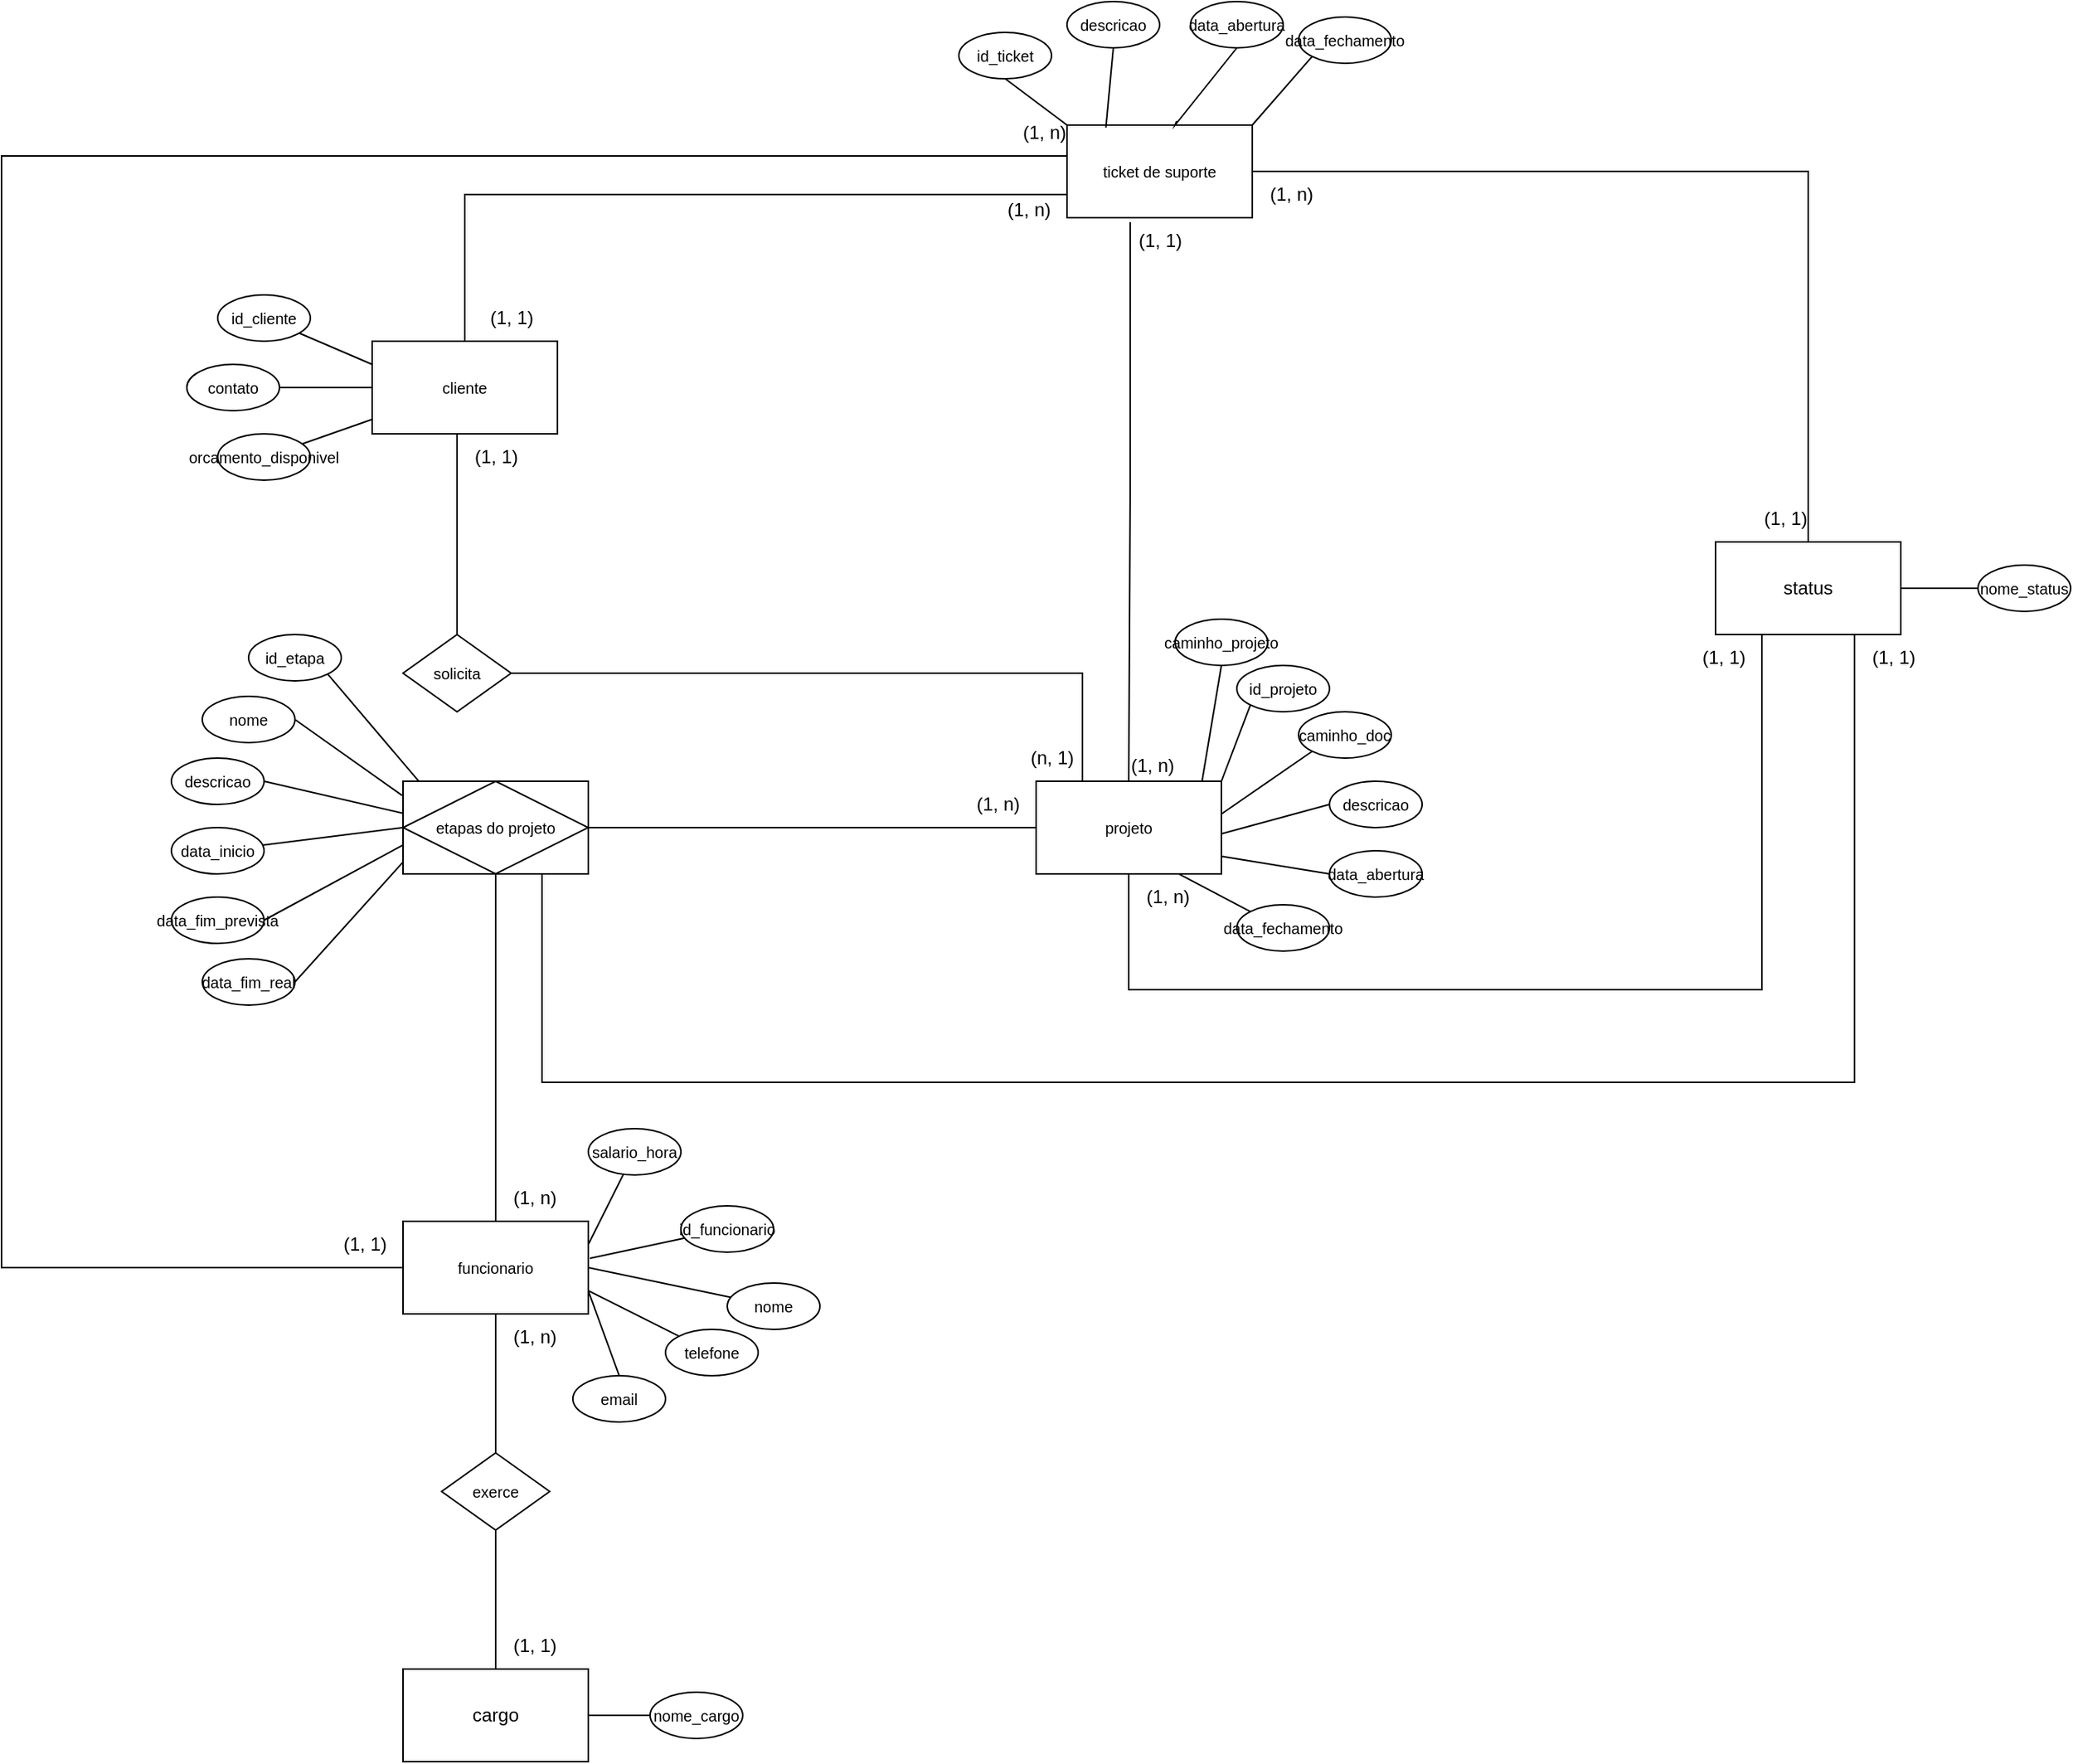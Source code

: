 <mxfile version="26.2.14">
  <diagram name="Page-1" id="vnKPR2s2aBz3UK-0kXDp">
    <mxGraphModel dx="2479" dy="1989" grid="1" gridSize="10" guides="1" tooltips="1" connect="1" arrows="1" fold="1" page="1" pageScale="1" pageWidth="850" pageHeight="1100" math="0" shadow="0">
      <root>
        <mxCell id="0" />
        <mxCell id="1" parent="0" />
        <mxCell id="rlX04aoV6FrLViZ-BKRS-1" value="cargo" style="rounded=0;whiteSpace=wrap;html=1;" parent="1" vertex="1">
          <mxGeometry x="170" y="1010" width="120" height="60" as="geometry" />
        </mxCell>
        <mxCell id="rlX04aoV6FrLViZ-BKRS-3" style="edgeStyle=orthogonalEdgeStyle;rounded=0;orthogonalLoop=1;jettySize=auto;html=1;exitX=1;exitY=0.25;exitDx=0;exitDy=0;endArrow=none;startFill=0;entryX=0;entryY=0.75;entryDx=0;entryDy=0;" parent="1" source="rlX04aoV6FrLViZ-BKRS-4" target="rlX04aoV6FrLViZ-BKRS-5" edge="1">
          <mxGeometry relative="1" as="geometry">
            <mxPoint x="540" y="165" as="targetPoint" />
            <Array as="points">
              <mxPoint x="210" y="165" />
              <mxPoint x="210" y="55" />
            </Array>
          </mxGeometry>
        </mxCell>
        <mxCell id="rlX04aoV6FrLViZ-BKRS-4" value="&lt;font style=&quot;font-size: 10px;&quot;&gt;cliente&lt;/font&gt;" style="rounded=0;whiteSpace=wrap;html=1;" parent="1" vertex="1">
          <mxGeometry x="150" y="150" width="120" height="60" as="geometry" />
        </mxCell>
        <mxCell id="jFBkz2gzpeNUejiPyCOK-3" style="edgeStyle=orthogonalEdgeStyle;rounded=0;orthogonalLoop=1;jettySize=auto;html=1;exitX=1;exitY=0.5;exitDx=0;exitDy=0;entryX=0;entryY=0.5;entryDx=0;entryDy=0;endArrow=none;startFill=0;" parent="1" source="rlX04aoV6FrLViZ-BKRS-5" target="jFBkz2gzpeNUejiPyCOK-1" edge="1">
          <mxGeometry relative="1" as="geometry">
            <Array as="points">
              <mxPoint x="1080" y="40" />
              <mxPoint x="1080" y="310" />
            </Array>
          </mxGeometry>
        </mxCell>
        <mxCell id="rlX04aoV6FrLViZ-BKRS-5" value="&lt;span style=&quot;font-size: 10px;&quot;&gt;ticket de suporte&lt;/span&gt;" style="rounded=0;whiteSpace=wrap;html=1;" parent="1" vertex="1">
          <mxGeometry x="600" y="10" width="120" height="60" as="geometry" />
        </mxCell>
        <mxCell id="jFBkz2gzpeNUejiPyCOK-4" style="edgeStyle=orthogonalEdgeStyle;rounded=0;orthogonalLoop=1;jettySize=auto;html=1;entryX=0.25;entryY=1;entryDx=0;entryDy=0;exitX=0.5;exitY=1;exitDx=0;exitDy=0;" parent="1" edge="1">
          <mxGeometry relative="1" as="geometry">
            <mxPoint x="1050" y="325" as="targetPoint" />
            <mxPoint x="640" y="480" as="sourcePoint" />
            <Array as="points">
              <mxPoint x="640" y="570" />
              <mxPoint x="1050" y="570" />
            </Array>
          </mxGeometry>
        </mxCell>
        <mxCell id="rlX04aoV6FrLViZ-BKRS-6" value="&lt;font style=&quot;font-size: 10px;&quot;&gt;projeto&lt;/font&gt;" style="rounded=0;whiteSpace=wrap;html=1;" parent="1" vertex="1">
          <mxGeometry x="580" y="435" width="120" height="60" as="geometry" />
        </mxCell>
        <mxCell id="rlX04aoV6FrLViZ-BKRS-7" style="edgeStyle=orthogonalEdgeStyle;rounded=0;orthogonalLoop=1;jettySize=auto;html=1;exitX=0.5;exitY=1;exitDx=0;exitDy=0;" parent="1" source="rlX04aoV6FrLViZ-BKRS-6" target="rlX04aoV6FrLViZ-BKRS-6" edge="1">
          <mxGeometry relative="1" as="geometry" />
        </mxCell>
        <mxCell id="rlX04aoV6FrLViZ-BKRS-8" style="edgeStyle=orthogonalEdgeStyle;rounded=0;orthogonalLoop=1;jettySize=auto;html=1;entryX=0.5;entryY=0;entryDx=0;entryDy=0;endArrow=none;startFill=0;" parent="1" source="rlX04aoV6FrLViZ-BKRS-9" target="rlX04aoV6FrLViZ-BKRS-1" edge="1">
          <mxGeometry relative="1" as="geometry" />
        </mxCell>
        <mxCell id="rlX04aoV6FrLViZ-BKRS-9" value="&lt;font style=&quot;font-size: 10px;&quot;&gt;exerce&lt;/font&gt;" style="rhombus;whiteSpace=wrap;html=1;" parent="1" vertex="1">
          <mxGeometry x="195" y="870" width="70" height="50" as="geometry" />
        </mxCell>
        <mxCell id="rlX04aoV6FrLViZ-BKRS-10" style="edgeStyle=orthogonalEdgeStyle;rounded=0;orthogonalLoop=1;jettySize=auto;html=1;endArrow=none;startFill=0;exitX=0.341;exitY=1.048;exitDx=0;exitDy=0;exitPerimeter=0;" parent="1" target="rlX04aoV6FrLViZ-BKRS-6" edge="1" source="rlX04aoV6FrLViZ-BKRS-5">
          <mxGeometry relative="1" as="geometry">
            <mxPoint x="640" y="80" as="sourcePoint" />
          </mxGeometry>
        </mxCell>
        <mxCell id="jFBkz2gzpeNUejiPyCOK-5" style="edgeStyle=orthogonalEdgeStyle;rounded=0;orthogonalLoop=1;jettySize=auto;html=1;exitX=0.75;exitY=1;exitDx=0;exitDy=0;endArrow=none;startFill=0;entryX=0.75;entryY=1;entryDx=0;entryDy=0;" parent="1" source="rlX04aoV6FrLViZ-BKRS-12" target="jFBkz2gzpeNUejiPyCOK-1" edge="1">
          <mxGeometry relative="1" as="geometry">
            <mxPoint x="1080" y="370" as="targetPoint" />
            <Array as="points">
              <mxPoint x="260" y="630" />
              <mxPoint x="1110" y="630" />
            </Array>
          </mxGeometry>
        </mxCell>
        <mxCell id="rlX04aoV6FrLViZ-BKRS-12" value="" style="rounded=0;whiteSpace=wrap;html=1;" parent="1" vertex="1">
          <mxGeometry x="170" y="435" width="120" height="60" as="geometry" />
        </mxCell>
        <mxCell id="rlX04aoV6FrLViZ-BKRS-13" style="edgeStyle=orthogonalEdgeStyle;rounded=0;orthogonalLoop=1;jettySize=auto;html=1;exitX=0.5;exitY=1;exitDx=0;exitDy=0;" parent="1" source="rlX04aoV6FrLViZ-BKRS-12" target="rlX04aoV6FrLViZ-BKRS-12" edge="1">
          <mxGeometry relative="1" as="geometry" />
        </mxCell>
        <mxCell id="rlX04aoV6FrLViZ-BKRS-14" style="edgeStyle=orthogonalEdgeStyle;rounded=0;orthogonalLoop=1;jettySize=auto;html=1;entryX=0;entryY=0.5;entryDx=0;entryDy=0;endArrow=none;startFill=0;" parent="1" source="rlX04aoV6FrLViZ-BKRS-16" target="rlX04aoV6FrLViZ-BKRS-6" edge="1">
          <mxGeometry relative="1" as="geometry" />
        </mxCell>
        <mxCell id="rlX04aoV6FrLViZ-BKRS-15" style="edgeStyle=orthogonalEdgeStyle;rounded=0;orthogonalLoop=1;jettySize=auto;html=1;entryX=0.5;entryY=0;entryDx=0;entryDy=0;endArrow=none;startFill=0;" parent="1" source="rlX04aoV6FrLViZ-BKRS-16" target="rlX04aoV6FrLViZ-BKRS-19" edge="1">
          <mxGeometry relative="1" as="geometry" />
        </mxCell>
        <mxCell id="rlX04aoV6FrLViZ-BKRS-16" value="&lt;font style=&quot;font-size: 10px;&quot;&gt;etapas do projeto&lt;/font&gt;" style="rhombus;whiteSpace=wrap;html=1;" parent="1" vertex="1">
          <mxGeometry x="170" y="435" width="120" height="60" as="geometry" />
        </mxCell>
        <mxCell id="rlX04aoV6FrLViZ-BKRS-17" style="edgeStyle=orthogonalEdgeStyle;rounded=0;orthogonalLoop=1;jettySize=auto;html=1;exitX=0.5;exitY=1;exitDx=0;exitDy=0;" parent="1" edge="1">
          <mxGeometry relative="1" as="geometry">
            <mxPoint x="660" y="515" as="sourcePoint" />
            <mxPoint x="660" y="515" as="targetPoint" />
          </mxGeometry>
        </mxCell>
        <mxCell id="rlX04aoV6FrLViZ-BKRS-18" style="edgeStyle=orthogonalEdgeStyle;rounded=0;orthogonalLoop=1;jettySize=auto;html=1;entryX=0.5;entryY=0;entryDx=0;entryDy=0;endArrow=none;startFill=0;" parent="1" source="rlX04aoV6FrLViZ-BKRS-19" target="rlX04aoV6FrLViZ-BKRS-9" edge="1">
          <mxGeometry relative="1" as="geometry" />
        </mxCell>
        <mxCell id="jFBkz2gzpeNUejiPyCOK-14" style="edgeStyle=orthogonalEdgeStyle;rounded=0;orthogonalLoop=1;jettySize=auto;html=1;exitX=0;exitY=0.5;exitDx=0;exitDy=0;entryX=0;entryY=0.25;entryDx=0;entryDy=0;endArrow=none;startFill=0;" parent="1" source="rlX04aoV6FrLViZ-BKRS-19" target="rlX04aoV6FrLViZ-BKRS-5" edge="1">
          <mxGeometry relative="1" as="geometry">
            <Array as="points">
              <mxPoint x="-90" y="750" />
              <mxPoint x="-90" y="30" />
              <mxPoint x="600" y="30" />
            </Array>
          </mxGeometry>
        </mxCell>
        <mxCell id="rlX04aoV6FrLViZ-BKRS-19" value="&lt;font style=&quot;font-size: 10px;&quot;&gt;funcionario&lt;/font&gt;" style="rounded=0;whiteSpace=wrap;html=1;" parent="1" vertex="1">
          <mxGeometry x="170" y="720" width="120" height="60" as="geometry" />
        </mxCell>
        <mxCell id="rlX04aoV6FrLViZ-BKRS-20" style="edgeStyle=orthogonalEdgeStyle;rounded=0;orthogonalLoop=1;jettySize=auto;html=1;exitX=0.5;exitY=1;exitDx=0;exitDy=0;" parent="1" source="rlX04aoV6FrLViZ-BKRS-19" target="rlX04aoV6FrLViZ-BKRS-19" edge="1">
          <mxGeometry relative="1" as="geometry" />
        </mxCell>
        <mxCell id="rlX04aoV6FrLViZ-BKRS-21" style="rounded=0;orthogonalLoop=1;jettySize=auto;html=1;entryX=0;entryY=0.5;entryDx=0;entryDy=0;endArrow=none;startFill=0;" parent="1" source="rlX04aoV6FrLViZ-BKRS-22" target="rlX04aoV6FrLViZ-BKRS-4" edge="1">
          <mxGeometry relative="1" as="geometry" />
        </mxCell>
        <mxCell id="rlX04aoV6FrLViZ-BKRS-22" value="&lt;font style=&quot;font-size: 10px;&quot;&gt;contato&lt;/font&gt;" style="ellipse;whiteSpace=wrap;html=1;" parent="1" vertex="1">
          <mxGeometry x="30" y="165" width="60" height="30" as="geometry" />
        </mxCell>
        <mxCell id="rlX04aoV6FrLViZ-BKRS-23" style="rounded=0;orthogonalLoop=1;jettySize=auto;html=1;entryX=0;entryY=0.25;entryDx=0;entryDy=0;endArrow=none;startFill=0;" parent="1" source="rlX04aoV6FrLViZ-BKRS-24" target="rlX04aoV6FrLViZ-BKRS-4" edge="1">
          <mxGeometry relative="1" as="geometry" />
        </mxCell>
        <mxCell id="rlX04aoV6FrLViZ-BKRS-24" value="&lt;font style=&quot;font-size: 10px;&quot;&gt;id_cliente&lt;/font&gt;" style="ellipse;whiteSpace=wrap;html=1;" parent="1" vertex="1">
          <mxGeometry x="50" y="120" width="60" height="30" as="geometry" />
        </mxCell>
        <mxCell id="rlX04aoV6FrLViZ-BKRS-25" style="rounded=0;orthogonalLoop=1;jettySize=auto;html=1;exitX=0.5;exitY=1;exitDx=0;exitDy=0;endArrow=none;startFill=0;entryX=0;entryY=0;entryDx=0;entryDy=0;" parent="1" source="rlX04aoV6FrLViZ-BKRS-26" edge="1" target="rlX04aoV6FrLViZ-BKRS-5">
          <mxGeometry relative="1" as="geometry">
            <mxPoint x="650" y="10" as="targetPoint" />
          </mxGeometry>
        </mxCell>
        <mxCell id="rlX04aoV6FrLViZ-BKRS-26" value="&lt;font style=&quot;font-size: 10px;&quot;&gt;id_ticket&lt;/font&gt;" style="ellipse;whiteSpace=wrap;html=1;" parent="1" vertex="1">
          <mxGeometry x="530" y="-50" width="60" height="30" as="geometry" />
        </mxCell>
        <mxCell id="rlX04aoV6FrLViZ-BKRS-27" value="&lt;font style=&quot;font-size: 10px;&quot;&gt;descricao&lt;/font&gt;" style="ellipse;whiteSpace=wrap;html=1;" parent="1" vertex="1">
          <mxGeometry x="600" y="-70" width="60" height="30" as="geometry" />
        </mxCell>
        <mxCell id="rlX04aoV6FrLViZ-BKRS-28" style="rounded=0;orthogonalLoop=1;jettySize=auto;html=1;exitX=0.5;exitY=1;exitDx=0;exitDy=0;entryX=0.592;entryY=-0.042;entryDx=0;entryDy=0;endArrow=none;startFill=0;entryPerimeter=0;" parent="1" source="rlX04aoV6FrLViZ-BKRS-29" target="rlX04aoV6FrLViZ-BKRS-5" edge="1">
          <mxGeometry relative="1" as="geometry">
            <Array as="points">
              <mxPoint x="670" y="10" />
            </Array>
          </mxGeometry>
        </mxCell>
        <mxCell id="rlX04aoV6FrLViZ-BKRS-29" value="&lt;font style=&quot;font-size: 10px;&quot;&gt;data_abertura&lt;/font&gt;" style="ellipse;whiteSpace=wrap;html=1;" parent="1" vertex="1">
          <mxGeometry x="680" y="-70" width="60" height="30" as="geometry" />
        </mxCell>
        <mxCell id="rlX04aoV6FrLViZ-BKRS-30" style="rounded=0;orthogonalLoop=1;jettySize=auto;html=1;exitX=0;exitY=1;exitDx=0;exitDy=0;entryX=1;entryY=0;entryDx=0;entryDy=0;endArrow=none;startFill=0;" parent="1" source="rlX04aoV6FrLViZ-BKRS-31" edge="1" target="rlX04aoV6FrLViZ-BKRS-5">
          <mxGeometry relative="1" as="geometry">
            <mxPoint x="710.0" y="40" as="targetPoint" />
          </mxGeometry>
        </mxCell>
        <mxCell id="rlX04aoV6FrLViZ-BKRS-31" value="&lt;font style=&quot;font-size: 10px;&quot;&gt;data_fechamento&lt;/font&gt;" style="ellipse;whiteSpace=wrap;html=1;" parent="1" vertex="1">
          <mxGeometry x="750" y="-60" width="60" height="30" as="geometry" />
        </mxCell>
        <mxCell id="rlX04aoV6FrLViZ-BKRS-34" value="&lt;font style=&quot;font-size: 10px;&quot;&gt;descricao&lt;/font&gt;" style="ellipse;whiteSpace=wrap;html=1;" parent="1" vertex="1">
          <mxGeometry x="770" y="435" width="60" height="30" as="geometry" />
        </mxCell>
        <mxCell id="rlX04aoV6FrLViZ-BKRS-35" value="&lt;font style=&quot;font-size: 10px;&quot;&gt;data_abertura&lt;/font&gt;" style="ellipse;whiteSpace=wrap;html=1;" parent="1" vertex="1">
          <mxGeometry x="770" y="480" width="60" height="30" as="geometry" />
        </mxCell>
        <mxCell id="rlX04aoV6FrLViZ-BKRS-36" value="&lt;font style=&quot;font-size: 10px;&quot;&gt;caminho_doc&lt;/font&gt;" style="ellipse;whiteSpace=wrap;html=1;" parent="1" vertex="1">
          <mxGeometry x="750" y="390" width="60" height="30" as="geometry" />
        </mxCell>
        <mxCell id="rlX04aoV6FrLViZ-BKRS-37" value="&lt;font style=&quot;font-size: 10px;&quot;&gt;data_fechamento&lt;/font&gt;" style="ellipse;whiteSpace=wrap;html=1;" parent="1" vertex="1">
          <mxGeometry x="710" y="515" width="60" height="30" as="geometry" />
        </mxCell>
        <mxCell id="rlX04aoV6FrLViZ-BKRS-38" value="&lt;font style=&quot;font-size: 10px;&quot;&gt;id_projeto&lt;/font&gt;" style="ellipse;whiteSpace=wrap;html=1;" parent="1" vertex="1">
          <mxGeometry x="710" y="360" width="60" height="30" as="geometry" />
        </mxCell>
        <mxCell id="rlX04aoV6FrLViZ-BKRS-40" value="&lt;font style=&quot;font-size: 10px;&quot;&gt;caminho_projeto&lt;/font&gt;" style="ellipse;whiteSpace=wrap;html=1;" parent="1" vertex="1">
          <mxGeometry x="670" y="330" width="60" height="30" as="geometry" />
        </mxCell>
        <mxCell id="rlX04aoV6FrLViZ-BKRS-41" style="rounded=0;orthogonalLoop=1;jettySize=auto;html=1;entryX=0;entryY=0.5;entryDx=0;entryDy=0;endArrow=none;startFill=0;" parent="1" source="rlX04aoV6FrLViZ-BKRS-42" target="rlX04aoV6FrLViZ-BKRS-12" edge="1">
          <mxGeometry relative="1" as="geometry" />
        </mxCell>
        <mxCell id="rlX04aoV6FrLViZ-BKRS-42" value="&lt;font style=&quot;font-size: 10px;&quot;&gt;data_inicio&lt;/font&gt;" style="ellipse;whiteSpace=wrap;html=1;" parent="1" vertex="1">
          <mxGeometry x="20" y="465" width="60" height="30" as="geometry" />
        </mxCell>
        <mxCell id="rlX04aoV6FrLViZ-BKRS-44" value="&lt;font style=&quot;font-size: 10px;&quot;&gt;id_etapa&lt;/font&gt;" style="ellipse;whiteSpace=wrap;html=1;" parent="1" vertex="1">
          <mxGeometry x="70" y="340" width="60" height="30" as="geometry" />
        </mxCell>
        <mxCell id="rlX04aoV6FrLViZ-BKRS-45" value="&lt;font style=&quot;font-size: 10px;&quot;&gt;descricao&lt;/font&gt;" style="ellipse;whiteSpace=wrap;html=1;" parent="1" vertex="1">
          <mxGeometry x="20" y="420" width="60" height="30" as="geometry" />
        </mxCell>
        <mxCell id="rlX04aoV6FrLViZ-BKRS-46" value="&lt;font style=&quot;font-size: 10px;&quot;&gt;data_fim_real&lt;/font&gt;" style="ellipse;whiteSpace=wrap;html=1;" parent="1" vertex="1">
          <mxGeometry x="40" y="550" width="60" height="30" as="geometry" />
        </mxCell>
        <mxCell id="rlX04aoV6FrLViZ-BKRS-47" value="&lt;font style=&quot;font-size: 10px;&quot;&gt;nome&lt;/font&gt;" style="ellipse;whiteSpace=wrap;html=1;" parent="1" vertex="1">
          <mxGeometry x="40" y="380" width="60" height="30" as="geometry" />
        </mxCell>
        <mxCell id="rlX04aoV6FrLViZ-BKRS-48" value="&lt;font style=&quot;font-size: 10px;&quot;&gt;data_fim_prevista&lt;/font&gt;" style="ellipse;whiteSpace=wrap;html=1;" parent="1" vertex="1">
          <mxGeometry x="20" y="510" width="60" height="30" as="geometry" />
        </mxCell>
        <mxCell id="rlX04aoV6FrLViZ-BKRS-49" style="rounded=0;orthogonalLoop=1;jettySize=auto;html=1;entryX=1;entryY=0.25;entryDx=0;entryDy=0;endArrow=none;startFill=0;" parent="1" source="rlX04aoV6FrLViZ-BKRS-50" target="rlX04aoV6FrLViZ-BKRS-19" edge="1">
          <mxGeometry relative="1" as="geometry" />
        </mxCell>
        <mxCell id="rlX04aoV6FrLViZ-BKRS-50" value="&lt;font style=&quot;font-size: 10px;&quot;&gt;salario_hora&lt;/font&gt;" style="ellipse;whiteSpace=wrap;html=1;" parent="1" vertex="1">
          <mxGeometry x="290" y="660" width="60" height="30" as="geometry" />
        </mxCell>
        <mxCell id="rlX04aoV6FrLViZ-BKRS-51" style="rounded=0;orthogonalLoop=1;jettySize=auto;html=1;exitX=0.5;exitY=0;exitDx=0;exitDy=0;entryX=1;entryY=0.75;entryDx=0;entryDy=0;endArrow=none;startFill=0;" parent="1" source="rlX04aoV6FrLViZ-BKRS-52" target="rlX04aoV6FrLViZ-BKRS-19" edge="1">
          <mxGeometry relative="1" as="geometry" />
        </mxCell>
        <mxCell id="rlX04aoV6FrLViZ-BKRS-52" value="&lt;font style=&quot;font-size: 10px;&quot;&gt;email&lt;/font&gt;" style="ellipse;whiteSpace=wrap;html=1;" parent="1" vertex="1">
          <mxGeometry x="280" y="820" width="60" height="30" as="geometry" />
        </mxCell>
        <mxCell id="rlX04aoV6FrLViZ-BKRS-53" style="rounded=0;orthogonalLoop=1;jettySize=auto;html=1;entryX=1;entryY=0.75;entryDx=0;entryDy=0;endArrow=none;startFill=0;" parent="1" source="rlX04aoV6FrLViZ-BKRS-54" target="rlX04aoV6FrLViZ-BKRS-19" edge="1">
          <mxGeometry relative="1" as="geometry" />
        </mxCell>
        <mxCell id="rlX04aoV6FrLViZ-BKRS-54" value="&lt;font style=&quot;font-size: 10px;&quot;&gt;telefone&lt;/font&gt;" style="ellipse;whiteSpace=wrap;html=1;" parent="1" vertex="1">
          <mxGeometry x="340" y="790" width="60" height="30" as="geometry" />
        </mxCell>
        <mxCell id="rlX04aoV6FrLViZ-BKRS-55" style="rounded=0;orthogonalLoop=1;jettySize=auto;html=1;entryX=1;entryY=0.5;entryDx=0;entryDy=0;endArrow=none;startFill=0;" parent="1" source="rlX04aoV6FrLViZ-BKRS-56" target="rlX04aoV6FrLViZ-BKRS-19" edge="1">
          <mxGeometry relative="1" as="geometry" />
        </mxCell>
        <mxCell id="rlX04aoV6FrLViZ-BKRS-56" value="&lt;font style=&quot;font-size: 10px;&quot;&gt;nome&lt;/font&gt;" style="ellipse;whiteSpace=wrap;html=1;" parent="1" vertex="1">
          <mxGeometry x="380" y="760" width="60" height="30" as="geometry" />
        </mxCell>
        <mxCell id="rlX04aoV6FrLViZ-BKRS-57" style="rounded=0;orthogonalLoop=1;jettySize=auto;html=1;entryX=1.008;entryY=0.4;entryDx=0;entryDy=0;endArrow=none;startFill=0;entryPerimeter=0;" parent="1" source="rlX04aoV6FrLViZ-BKRS-58" target="rlX04aoV6FrLViZ-BKRS-19" edge="1">
          <mxGeometry relative="1" as="geometry" />
        </mxCell>
        <mxCell id="rlX04aoV6FrLViZ-BKRS-58" value="&lt;font style=&quot;font-size: 10px;&quot;&gt;id_funcionario&lt;/font&gt;" style="ellipse;whiteSpace=wrap;html=1;" parent="1" vertex="1">
          <mxGeometry x="350" y="710" width="60" height="30" as="geometry" />
        </mxCell>
        <mxCell id="rlX04aoV6FrLViZ-BKRS-59" style="rounded=0;orthogonalLoop=1;jettySize=auto;html=1;entryX=1;entryY=0.5;entryDx=0;entryDy=0;endArrow=none;startFill=0;" parent="1" source="rlX04aoV6FrLViZ-BKRS-60" target="rlX04aoV6FrLViZ-BKRS-1" edge="1">
          <mxGeometry relative="1" as="geometry" />
        </mxCell>
        <mxCell id="rlX04aoV6FrLViZ-BKRS-60" value="&lt;font style=&quot;font-size: 10px;&quot;&gt;nome_cargo&lt;/font&gt;" style="ellipse;whiteSpace=wrap;html=1;" parent="1" vertex="1">
          <mxGeometry x="330" y="1025" width="60" height="30" as="geometry" />
        </mxCell>
        <mxCell id="rlX04aoV6FrLViZ-BKRS-61" style="edgeStyle=orthogonalEdgeStyle;rounded=0;orthogonalLoop=1;jettySize=auto;html=1;endArrow=none;startFill=0;entryX=0.25;entryY=0;entryDx=0;entryDy=0;" parent="1" source="rlX04aoV6FrLViZ-BKRS-62" target="rlX04aoV6FrLViZ-BKRS-6" edge="1">
          <mxGeometry relative="1" as="geometry">
            <mxPoint x="590" y="380" as="targetPoint" />
          </mxGeometry>
        </mxCell>
        <mxCell id="rlX04aoV6FrLViZ-BKRS-62" value="&lt;font style=&quot;font-size: 10px;&quot;&gt;solicita&lt;/font&gt;" style="rhombus;whiteSpace=wrap;html=1;" parent="1" vertex="1">
          <mxGeometry x="170" y="340" width="70" height="50" as="geometry" />
        </mxCell>
        <mxCell id="rlX04aoV6FrLViZ-BKRS-63" value="&lt;font style=&quot;font-size: 10px;&quot;&gt;orcamento_disponivel&lt;/font&gt;" style="ellipse;whiteSpace=wrap;html=1;" parent="1" vertex="1">
          <mxGeometry x="50" y="210" width="60" height="30" as="geometry" />
        </mxCell>
        <mxCell id="rlX04aoV6FrLViZ-BKRS-64" style="rounded=0;orthogonalLoop=1;jettySize=auto;html=1;entryX=0;entryY=0.844;entryDx=0;entryDy=0;entryPerimeter=0;endArrow=none;startFill=0;" parent="1" source="rlX04aoV6FrLViZ-BKRS-63" target="rlX04aoV6FrLViZ-BKRS-4" edge="1">
          <mxGeometry relative="1" as="geometry" />
        </mxCell>
        <mxCell id="rlX04aoV6FrLViZ-BKRS-66" style="rounded=0;orthogonalLoop=1;jettySize=auto;html=1;exitX=0.5;exitY=1;exitDx=0;exitDy=0;entryX=0.895;entryY=0.006;entryDx=0;entryDy=0;entryPerimeter=0;endArrow=none;startFill=0;" parent="1" source="rlX04aoV6FrLViZ-BKRS-40" target="rlX04aoV6FrLViZ-BKRS-6" edge="1">
          <mxGeometry relative="1" as="geometry" />
        </mxCell>
        <mxCell id="rlX04aoV6FrLViZ-BKRS-68" style="rounded=0;orthogonalLoop=1;jettySize=auto;html=1;exitX=0;exitY=0;exitDx=0;exitDy=0;entryX=0.769;entryY=0.998;entryDx=0;entryDy=0;entryPerimeter=0;endArrow=none;startFill=0;" parent="1" source="rlX04aoV6FrLViZ-BKRS-37" target="rlX04aoV6FrLViZ-BKRS-6" edge="1">
          <mxGeometry relative="1" as="geometry" />
        </mxCell>
        <mxCell id="rlX04aoV6FrLViZ-BKRS-69" style="rounded=0;orthogonalLoop=1;jettySize=auto;html=1;exitX=0;exitY=0.5;exitDx=0;exitDy=0;entryX=1.001;entryY=0.811;entryDx=0;entryDy=0;entryPerimeter=0;endArrow=none;startFill=0;" parent="1" source="rlX04aoV6FrLViZ-BKRS-35" target="rlX04aoV6FrLViZ-BKRS-6" edge="1">
          <mxGeometry relative="1" as="geometry" />
        </mxCell>
        <mxCell id="rlX04aoV6FrLViZ-BKRS-70" style="rounded=0;orthogonalLoop=1;jettySize=auto;html=1;exitX=0;exitY=0.5;exitDx=0;exitDy=0;entryX=1.001;entryY=0.566;entryDx=0;entryDy=0;entryPerimeter=0;endArrow=none;startFill=0;" parent="1" source="rlX04aoV6FrLViZ-BKRS-34" target="rlX04aoV6FrLViZ-BKRS-6" edge="1">
          <mxGeometry relative="1" as="geometry" />
        </mxCell>
        <mxCell id="rlX04aoV6FrLViZ-BKRS-71" style="rounded=0;orthogonalLoop=1;jettySize=auto;html=1;exitX=0;exitY=1;exitDx=0;exitDy=0;entryX=1.001;entryY=0.352;entryDx=0;entryDy=0;entryPerimeter=0;endArrow=none;startFill=0;" parent="1" source="rlX04aoV6FrLViZ-BKRS-36" target="rlX04aoV6FrLViZ-BKRS-6" edge="1">
          <mxGeometry relative="1" as="geometry" />
        </mxCell>
        <mxCell id="rlX04aoV6FrLViZ-BKRS-73" style="rounded=0;orthogonalLoop=1;jettySize=auto;html=1;exitX=1;exitY=1;exitDx=0;exitDy=0;entryX=0.083;entryY=-0.005;entryDx=0;entryDy=0;entryPerimeter=0;endArrow=none;startFill=0;" parent="1" source="rlX04aoV6FrLViZ-BKRS-44" target="rlX04aoV6FrLViZ-BKRS-12" edge="1">
          <mxGeometry relative="1" as="geometry" />
        </mxCell>
        <mxCell id="rlX04aoV6FrLViZ-BKRS-74" style="rounded=0;orthogonalLoop=1;jettySize=auto;html=1;exitX=1;exitY=0.5;exitDx=0;exitDy=0;entryX=-0.005;entryY=0.153;entryDx=0;entryDy=0;entryPerimeter=0;endArrow=none;startFill=0;" parent="1" source="rlX04aoV6FrLViZ-BKRS-47" target="rlX04aoV6FrLViZ-BKRS-12" edge="1">
          <mxGeometry relative="1" as="geometry" />
        </mxCell>
        <mxCell id="rlX04aoV6FrLViZ-BKRS-75" style="rounded=0;orthogonalLoop=1;jettySize=auto;html=1;exitX=1;exitY=0.5;exitDx=0;exitDy=0;entryX=0;entryY=0.346;entryDx=0;entryDy=0;entryPerimeter=0;endArrow=none;startFill=0;" parent="1" source="rlX04aoV6FrLViZ-BKRS-45" target="rlX04aoV6FrLViZ-BKRS-12" edge="1">
          <mxGeometry relative="1" as="geometry" />
        </mxCell>
        <mxCell id="rlX04aoV6FrLViZ-BKRS-76" style="rounded=0;orthogonalLoop=1;jettySize=auto;html=1;exitX=1;exitY=0.5;exitDx=0;exitDy=0;entryX=0;entryY=0.872;entryDx=0;entryDy=0;entryPerimeter=0;endArrow=none;startFill=0;" parent="1" source="rlX04aoV6FrLViZ-BKRS-46" target="rlX04aoV6FrLViZ-BKRS-12" edge="1">
          <mxGeometry relative="1" as="geometry" />
        </mxCell>
        <mxCell id="rlX04aoV6FrLViZ-BKRS-77" style="rounded=0;orthogonalLoop=1;jettySize=auto;html=1;exitX=1;exitY=0.5;exitDx=0;exitDy=0;entryX=0;entryY=0.688;entryDx=0;entryDy=0;entryPerimeter=0;endArrow=none;startFill=0;" parent="1" source="rlX04aoV6FrLViZ-BKRS-48" target="rlX04aoV6FrLViZ-BKRS-12" edge="1">
          <mxGeometry relative="1" as="geometry" />
        </mxCell>
        <mxCell id="rlX04aoV6FrLViZ-BKRS-78" value="(1, n)" style="text;html=1;align=center;verticalAlign=middle;resizable=0;points=[];autosize=1;strokeColor=none;fillColor=none;" parent="1" vertex="1">
          <mxGeometry x="550" y="50" width="50" height="30" as="geometry" />
        </mxCell>
        <mxCell id="rlX04aoV6FrLViZ-BKRS-79" value="(1, 1)" style="text;html=1;align=center;verticalAlign=middle;resizable=0;points=[];autosize=1;strokeColor=none;fillColor=none;" parent="1" vertex="1">
          <mxGeometry x="205" y="210" width="50" height="30" as="geometry" />
        </mxCell>
        <mxCell id="rlX04aoV6FrLViZ-BKRS-80" value="(n, 1)" style="text;html=1;align=center;verticalAlign=middle;resizable=0;points=[];autosize=1;strokeColor=none;fillColor=none;" parent="1" vertex="1">
          <mxGeometry x="565" y="405" width="50" height="30" as="geometry" />
        </mxCell>
        <mxCell id="rlX04aoV6FrLViZ-BKRS-81" value="" style="rounded=0;orthogonalLoop=1;jettySize=auto;html=1;exitX=0;exitY=1;exitDx=0;exitDy=0;entryX=1;entryY=0;entryDx=0;entryDy=0;endArrow=none;startFill=0;" parent="1" source="rlX04aoV6FrLViZ-BKRS-38" target="rlX04aoV6FrLViZ-BKRS-6" edge="1">
          <mxGeometry relative="1" as="geometry">
            <mxPoint x="689" y="386" as="sourcePoint" />
            <mxPoint x="664" y="435" as="targetPoint" />
          </mxGeometry>
        </mxCell>
        <mxCell id="rlX04aoV6FrLViZ-BKRS-82" value="(1, n)" style="text;html=1;align=center;verticalAlign=middle;resizable=0;points=[];autosize=1;strokeColor=none;fillColor=none;" parent="1" vertex="1">
          <mxGeometry x="630" y="410" width="50" height="30" as="geometry" />
        </mxCell>
        <mxCell id="rlX04aoV6FrLViZ-BKRS-83" value="(1, n)" style="text;html=1;align=center;verticalAlign=middle;resizable=0;points=[];autosize=1;strokeColor=none;fillColor=none;" parent="1" vertex="1">
          <mxGeometry x="530" y="435" width="50" height="30" as="geometry" />
        </mxCell>
        <mxCell id="rlX04aoV6FrLViZ-BKRS-84" value="(1, n)" style="text;html=1;align=center;verticalAlign=middle;resizable=0;points=[];autosize=1;strokeColor=none;fillColor=none;" parent="1" vertex="1">
          <mxGeometry x="230" y="690" width="50" height="30" as="geometry" />
        </mxCell>
        <mxCell id="rlX04aoV6FrLViZ-BKRS-85" value="(1, n)" style="text;html=1;align=center;verticalAlign=middle;resizable=0;points=[];autosize=1;strokeColor=none;fillColor=none;" parent="1" vertex="1">
          <mxGeometry x="230" y="780" width="50" height="30" as="geometry" />
        </mxCell>
        <mxCell id="rlX04aoV6FrLViZ-BKRS-86" value="(1, 1)" style="text;html=1;align=center;verticalAlign=middle;resizable=0;points=[];autosize=1;strokeColor=none;fillColor=none;" parent="1" vertex="1">
          <mxGeometry x="230" y="980" width="50" height="30" as="geometry" />
        </mxCell>
        <mxCell id="rlX04aoV6FrLViZ-BKRS-87" style="rounded=0;orthogonalLoop=1;jettySize=auto;html=1;exitX=0.5;exitY=1;exitDx=0;exitDy=0;entryX=0.21;entryY=0.028;entryDx=0;entryDy=0;entryPerimeter=0;endArrow=none;startFill=0;" parent="1" source="rlX04aoV6FrLViZ-BKRS-27" target="rlX04aoV6FrLViZ-BKRS-5" edge="1">
          <mxGeometry relative="1" as="geometry" />
        </mxCell>
        <mxCell id="jFBkz2gzpeNUejiPyCOK-6" style="edgeStyle=orthogonalEdgeStyle;rounded=0;orthogonalLoop=1;jettySize=auto;html=1;entryX=0;entryY=0.5;entryDx=0;entryDy=0;endArrow=none;startFill=0;" parent="1" source="jFBkz2gzpeNUejiPyCOK-1" target="jFBkz2gzpeNUejiPyCOK-2" edge="1">
          <mxGeometry relative="1" as="geometry" />
        </mxCell>
        <mxCell id="jFBkz2gzpeNUejiPyCOK-1" value="status" style="rounded=0;whiteSpace=wrap;html=1;" parent="1" vertex="1">
          <mxGeometry x="1020" y="280" width="120" height="60" as="geometry" />
        </mxCell>
        <mxCell id="jFBkz2gzpeNUejiPyCOK-2" value="&lt;font style=&quot;font-size: 10px;&quot;&gt;nome_status&lt;/font&gt;" style="ellipse;whiteSpace=wrap;html=1;" parent="1" vertex="1">
          <mxGeometry x="1190" y="295" width="60" height="30" as="geometry" />
        </mxCell>
        <mxCell id="jFBkz2gzpeNUejiPyCOK-7" value="(1, n)" style="text;html=1;align=center;verticalAlign=middle;resizable=0;points=[];autosize=1;strokeColor=none;fillColor=none;" parent="1" vertex="1">
          <mxGeometry x="720" y="40" width="50" height="30" as="geometry" />
        </mxCell>
        <mxCell id="jFBkz2gzpeNUejiPyCOK-9" value="(1, n)" style="text;html=1;align=center;verticalAlign=middle;resizable=0;points=[];autosize=1;strokeColor=none;fillColor=none;" parent="1" vertex="1">
          <mxGeometry x="640" y="495" width="50" height="30" as="geometry" />
        </mxCell>
        <mxCell id="jFBkz2gzpeNUejiPyCOK-12" value="(1, 1)" style="text;html=1;align=center;verticalAlign=middle;resizable=0;points=[];autosize=1;strokeColor=none;fillColor=none;" parent="1" vertex="1">
          <mxGeometry x="1110" y="340" width="50" height="30" as="geometry" />
        </mxCell>
        <mxCell id="jFBkz2gzpeNUejiPyCOK-13" value="(1, 1)" style="text;html=1;align=center;verticalAlign=middle;resizable=0;points=[];autosize=1;strokeColor=none;fillColor=none;" parent="1" vertex="1">
          <mxGeometry x="1000" y="340" width="50" height="30" as="geometry" />
        </mxCell>
        <mxCell id="jFBkz2gzpeNUejiPyCOK-15" value="(1, 1)" style="text;html=1;align=center;verticalAlign=middle;resizable=0;points=[];autosize=1;strokeColor=none;fillColor=none;" parent="1" vertex="1">
          <mxGeometry x="215" y="120" width="50" height="30" as="geometry" />
        </mxCell>
        <mxCell id="BOrns5498uaa-muqB88J-1" value="(1, 1)" style="text;html=1;align=center;verticalAlign=middle;resizable=0;points=[];autosize=1;strokeColor=none;fillColor=none;" parent="1" vertex="1">
          <mxGeometry x="120" y="720" width="50" height="30" as="geometry" />
        </mxCell>
        <mxCell id="BOrns5498uaa-muqB88J-2" value="(1, n)" style="text;html=1;align=center;verticalAlign=middle;resizable=0;points=[];autosize=1;strokeColor=none;fillColor=none;" parent="1" vertex="1">
          <mxGeometry x="560" width="50" height="30" as="geometry" />
        </mxCell>
        <mxCell id="NjA6TDDlJcinpMycYFUi-2" value="(1, 1)" style="text;html=1;align=center;verticalAlign=middle;resizable=0;points=[];autosize=1;strokeColor=none;fillColor=none;" vertex="1" parent="1">
          <mxGeometry x="635" y="70" width="50" height="30" as="geometry" />
        </mxCell>
        <mxCell id="NjA6TDDlJcinpMycYFUi-4" value="" style="endArrow=none;html=1;rounded=0;exitX=0.5;exitY=0;exitDx=0;exitDy=0;" edge="1" parent="1" source="rlX04aoV6FrLViZ-BKRS-62">
          <mxGeometry width="50" height="50" relative="1" as="geometry">
            <mxPoint x="480" y="420" as="sourcePoint" />
            <mxPoint x="205" y="210" as="targetPoint" />
            <Array as="points" />
          </mxGeometry>
        </mxCell>
        <mxCell id="NjA6TDDlJcinpMycYFUi-6" value="(1, 1)" style="text;html=1;align=center;verticalAlign=middle;resizable=0;points=[];autosize=1;strokeColor=none;fillColor=none;" vertex="1" parent="1">
          <mxGeometry x="1040" y="250" width="50" height="30" as="geometry" />
        </mxCell>
      </root>
    </mxGraphModel>
  </diagram>
</mxfile>
